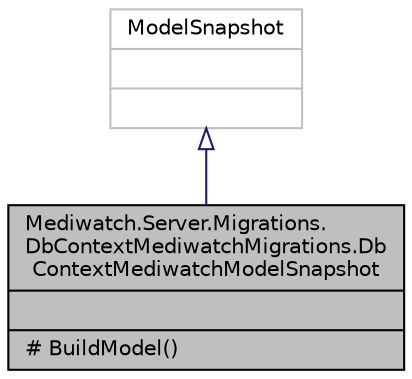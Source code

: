 digraph "Mediwatch.Server.Migrations.DbContextMediwatchMigrations.DbContextMediwatchModelSnapshot"
{
 // INTERACTIVE_SVG=YES
 // LATEX_PDF_SIZE
  edge [fontname="Helvetica",fontsize="10",labelfontname="Helvetica",labelfontsize="10"];
  node [fontname="Helvetica",fontsize="10",shape=record];
  Node1 [label="{Mediwatch.Server.Migrations.\lDbContextMediwatchMigrations.Db\lContextMediwatchModelSnapshot\n||# BuildModel()\l}",height=0.2,width=0.4,color="black", fillcolor="grey75", style="filled", fontcolor="black",tooltip=" "];
  Node2 -> Node1 [dir="back",color="midnightblue",fontsize="10",style="solid",arrowtail="onormal",fontname="Helvetica"];
  Node2 [label="{ModelSnapshot\n||}",height=0.2,width=0.4,color="grey75", fillcolor="white", style="filled",tooltip=" "];
}
